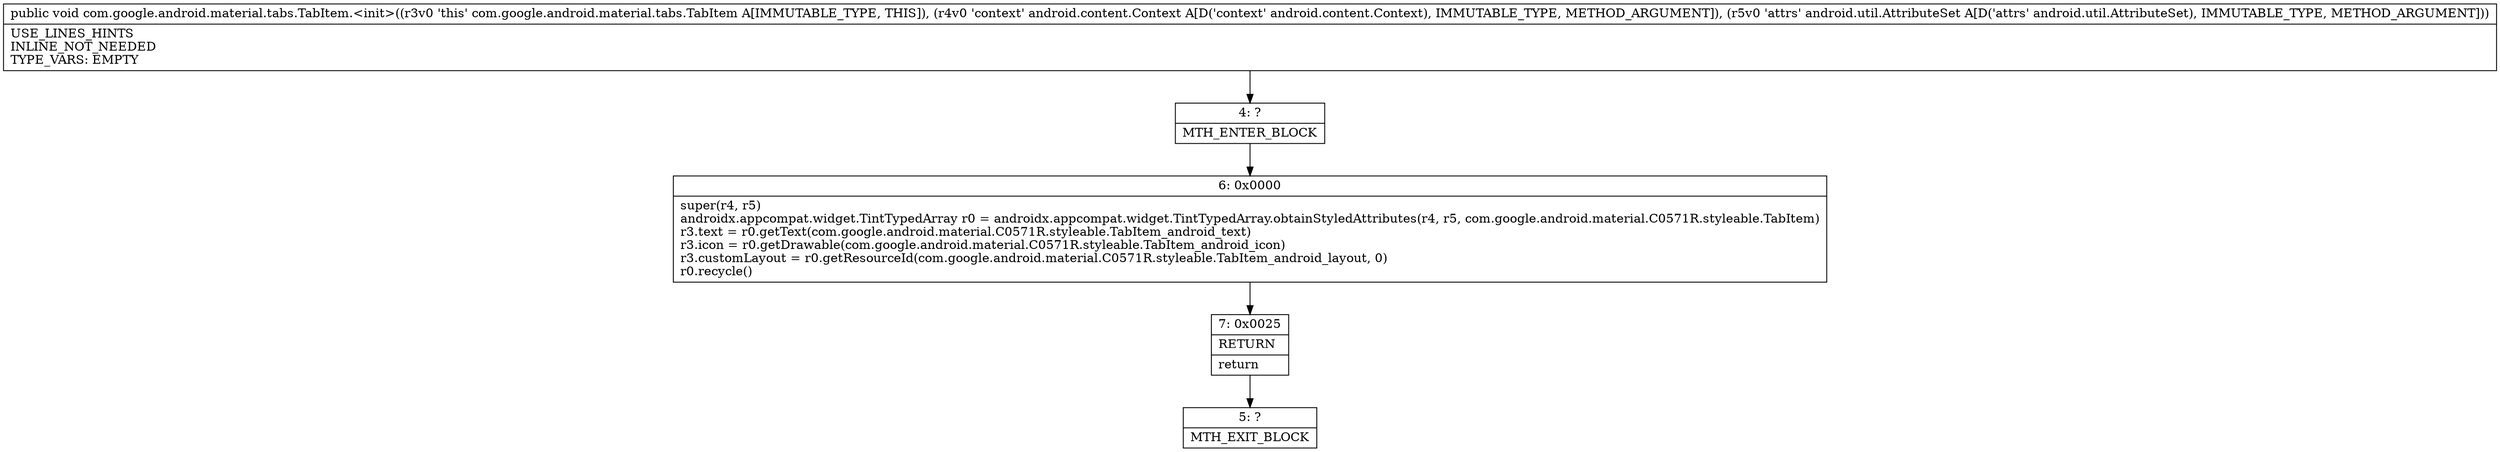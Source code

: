 digraph "CFG forcom.google.android.material.tabs.TabItem.\<init\>(Landroid\/content\/Context;Landroid\/util\/AttributeSet;)V" {
Node_4 [shape=record,label="{4\:\ ?|MTH_ENTER_BLOCK\l}"];
Node_6 [shape=record,label="{6\:\ 0x0000|super(r4, r5)\landroidx.appcompat.widget.TintTypedArray r0 = androidx.appcompat.widget.TintTypedArray.obtainStyledAttributes(r4, r5, com.google.android.material.C0571R.styleable.TabItem)\lr3.text = r0.getText(com.google.android.material.C0571R.styleable.TabItem_android_text)\lr3.icon = r0.getDrawable(com.google.android.material.C0571R.styleable.TabItem_android_icon)\lr3.customLayout = r0.getResourceId(com.google.android.material.C0571R.styleable.TabItem_android_layout, 0)\lr0.recycle()\l}"];
Node_7 [shape=record,label="{7\:\ 0x0025|RETURN\l|return\l}"];
Node_5 [shape=record,label="{5\:\ ?|MTH_EXIT_BLOCK\l}"];
MethodNode[shape=record,label="{public void com.google.android.material.tabs.TabItem.\<init\>((r3v0 'this' com.google.android.material.tabs.TabItem A[IMMUTABLE_TYPE, THIS]), (r4v0 'context' android.content.Context A[D('context' android.content.Context), IMMUTABLE_TYPE, METHOD_ARGUMENT]), (r5v0 'attrs' android.util.AttributeSet A[D('attrs' android.util.AttributeSet), IMMUTABLE_TYPE, METHOD_ARGUMENT]))  | USE_LINES_HINTS\lINLINE_NOT_NEEDED\lTYPE_VARS: EMPTY\l}"];
MethodNode -> Node_4;Node_4 -> Node_6;
Node_6 -> Node_7;
Node_7 -> Node_5;
}

